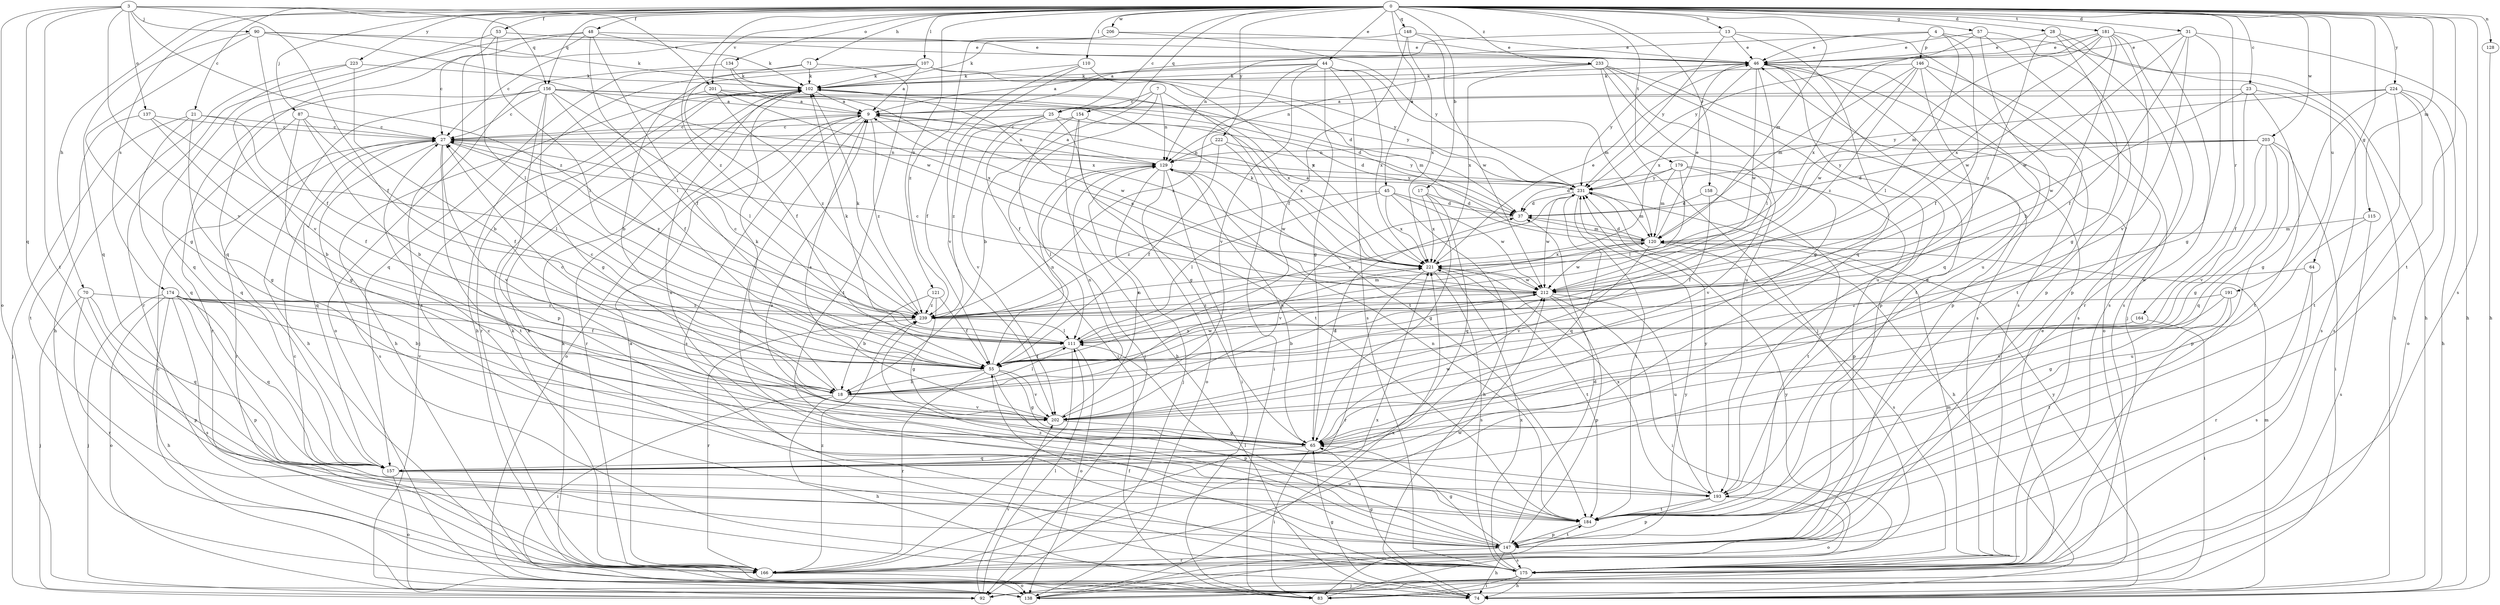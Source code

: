 strict digraph  {
0;
3;
4;
7;
9;
13;
17;
18;
21;
23;
25;
27;
28;
31;
37;
44;
45;
46;
48;
53;
55;
57;
64;
65;
70;
71;
74;
83;
87;
90;
92;
102;
107;
110;
111;
115;
120;
121;
128;
129;
134;
137;
138;
146;
147;
148;
154;
156;
157;
158;
164;
166;
174;
175;
179;
181;
184;
191;
193;
201;
202;
203;
206;
212;
221;
222;
223;
224;
231;
233;
239;
0 -> 13  [label=b];
0 -> 17  [label=b];
0 -> 21  [label=c];
0 -> 23  [label=c];
0 -> 25  [label=c];
0 -> 28  [label=d];
0 -> 31  [label=d];
0 -> 44  [label=e];
0 -> 45  [label=e];
0 -> 48  [label=f];
0 -> 53  [label=f];
0 -> 57  [label=g];
0 -> 64  [label=g];
0 -> 70  [label=h];
0 -> 71  [label=h];
0 -> 87  [label=j];
0 -> 107  [label=l];
0 -> 110  [label=l];
0 -> 111  [label=l];
0 -> 115  [label=m];
0 -> 120  [label=m];
0 -> 121  [label=n];
0 -> 128  [label=n];
0 -> 134  [label=o];
0 -> 148  [label=q];
0 -> 154  [label=q];
0 -> 156  [label=q];
0 -> 158  [label=r];
0 -> 164  [label=r];
0 -> 174  [label=s];
0 -> 175  [label=s];
0 -> 179  [label=t];
0 -> 181  [label=t];
0 -> 184  [label=t];
0 -> 191  [label=u];
0 -> 201  [label=v];
0 -> 203  [label=w];
0 -> 206  [label=w];
0 -> 222  [label=y];
0 -> 223  [label=y];
0 -> 224  [label=y];
0 -> 233  [label=z];
0 -> 239  [label=z];
3 -> 55  [label=f];
3 -> 90  [label=j];
3 -> 137  [label=o];
3 -> 138  [label=o];
3 -> 156  [label=q];
3 -> 157  [label=q];
3 -> 184  [label=t];
3 -> 201  [label=v];
3 -> 202  [label=v];
3 -> 239  [label=z];
4 -> 9  [label=a];
4 -> 46  [label=e];
4 -> 55  [label=f];
4 -> 74  [label=h];
4 -> 111  [label=l];
4 -> 146  [label=p];
7 -> 18  [label=b];
7 -> 25  [label=c];
7 -> 55  [label=f];
7 -> 129  [label=n];
7 -> 184  [label=t];
9 -> 27  [label=c];
9 -> 129  [label=n];
9 -> 138  [label=o];
9 -> 147  [label=p];
9 -> 166  [label=r];
9 -> 175  [label=s];
9 -> 239  [label=z];
13 -> 46  [label=e];
13 -> 129  [label=n];
13 -> 157  [label=q];
13 -> 175  [label=s];
13 -> 231  [label=y];
17 -> 37  [label=d];
17 -> 65  [label=g];
17 -> 157  [label=q];
17 -> 221  [label=x];
18 -> 27  [label=c];
18 -> 74  [label=h];
18 -> 83  [label=i];
18 -> 102  [label=k];
18 -> 111  [label=l];
18 -> 129  [label=n];
18 -> 202  [label=v];
18 -> 221  [label=x];
21 -> 27  [label=c];
21 -> 65  [label=g];
21 -> 92  [label=j];
21 -> 111  [label=l];
21 -> 157  [label=q];
23 -> 9  [label=a];
23 -> 55  [label=f];
23 -> 175  [label=s];
23 -> 184  [label=t];
23 -> 212  [label=w];
25 -> 27  [label=c];
25 -> 37  [label=d];
25 -> 65  [label=g];
25 -> 83  [label=i];
25 -> 202  [label=v];
25 -> 239  [label=z];
27 -> 129  [label=n];
27 -> 157  [label=q];
27 -> 166  [label=r];
27 -> 175  [label=s];
27 -> 184  [label=t];
27 -> 202  [label=v];
27 -> 231  [label=y];
27 -> 239  [label=z];
28 -> 46  [label=e];
28 -> 65  [label=g];
28 -> 74  [label=h];
28 -> 175  [label=s];
28 -> 239  [label=z];
31 -> 46  [label=e];
31 -> 55  [label=f];
31 -> 65  [label=g];
31 -> 74  [label=h];
31 -> 202  [label=v];
31 -> 212  [label=w];
37 -> 120  [label=m];
37 -> 202  [label=v];
44 -> 9  [label=a];
44 -> 65  [label=g];
44 -> 102  [label=k];
44 -> 120  [label=m];
44 -> 175  [label=s];
44 -> 202  [label=v];
44 -> 221  [label=x];
44 -> 239  [label=z];
45 -> 37  [label=d];
45 -> 74  [label=h];
45 -> 111  [label=l];
45 -> 212  [label=w];
45 -> 221  [label=x];
45 -> 239  [label=z];
46 -> 102  [label=k];
46 -> 111  [label=l];
46 -> 138  [label=o];
46 -> 147  [label=p];
46 -> 184  [label=t];
46 -> 193  [label=u];
46 -> 212  [label=w];
46 -> 221  [label=x];
46 -> 231  [label=y];
48 -> 46  [label=e];
48 -> 55  [label=f];
48 -> 102  [label=k];
48 -> 111  [label=l];
48 -> 157  [label=q];
48 -> 166  [label=r];
48 -> 175  [label=s];
53 -> 27  [label=c];
53 -> 46  [label=e];
53 -> 111  [label=l];
53 -> 202  [label=v];
55 -> 18  [label=b];
55 -> 27  [label=c];
55 -> 65  [label=g];
55 -> 129  [label=n];
55 -> 147  [label=p];
55 -> 166  [label=r];
55 -> 202  [label=v];
55 -> 212  [label=w];
57 -> 46  [label=e];
57 -> 92  [label=j];
57 -> 147  [label=p];
57 -> 193  [label=u];
57 -> 221  [label=x];
64 -> 166  [label=r];
64 -> 175  [label=s];
64 -> 212  [label=w];
65 -> 37  [label=d];
65 -> 83  [label=i];
65 -> 129  [label=n];
65 -> 157  [label=q];
65 -> 212  [label=w];
70 -> 92  [label=j];
70 -> 147  [label=p];
70 -> 157  [label=q];
70 -> 166  [label=r];
70 -> 239  [label=z];
71 -> 55  [label=f];
71 -> 102  [label=k];
71 -> 157  [label=q];
71 -> 184  [label=t];
74 -> 65  [label=g];
74 -> 102  [label=k];
74 -> 120  [label=m];
74 -> 231  [label=y];
83 -> 231  [label=y];
87 -> 18  [label=b];
87 -> 27  [label=c];
87 -> 55  [label=f];
87 -> 65  [label=g];
87 -> 157  [label=q];
90 -> 46  [label=e];
90 -> 55  [label=f];
90 -> 65  [label=g];
90 -> 102  [label=k];
90 -> 157  [label=q];
90 -> 212  [label=w];
92 -> 111  [label=l];
92 -> 202  [label=v];
102 -> 9  [label=a];
102 -> 92  [label=j];
102 -> 166  [label=r];
102 -> 193  [label=u];
102 -> 212  [label=w];
102 -> 221  [label=x];
107 -> 9  [label=a];
107 -> 18  [label=b];
107 -> 37  [label=d];
107 -> 74  [label=h];
107 -> 102  [label=k];
107 -> 231  [label=y];
110 -> 55  [label=f];
110 -> 102  [label=k];
110 -> 202  [label=v];
110 -> 221  [label=x];
111 -> 55  [label=f];
111 -> 102  [label=k];
111 -> 138  [label=o];
111 -> 166  [label=r];
111 -> 231  [label=y];
115 -> 120  [label=m];
115 -> 175  [label=s];
115 -> 193  [label=u];
120 -> 9  [label=a];
120 -> 37  [label=d];
120 -> 46  [label=e];
120 -> 175  [label=s];
120 -> 202  [label=v];
120 -> 212  [label=w];
120 -> 221  [label=x];
121 -> 18  [label=b];
121 -> 55  [label=f];
121 -> 65  [label=g];
121 -> 239  [label=z];
128 -> 74  [label=h];
129 -> 9  [label=a];
129 -> 83  [label=i];
129 -> 92  [label=j];
129 -> 111  [label=l];
129 -> 138  [label=o];
129 -> 212  [label=w];
129 -> 231  [label=y];
134 -> 102  [label=k];
134 -> 138  [label=o];
134 -> 221  [label=x];
137 -> 18  [label=b];
137 -> 27  [label=c];
137 -> 55  [label=f];
137 -> 184  [label=t];
138 -> 27  [label=c];
138 -> 46  [label=e];
138 -> 221  [label=x];
138 -> 231  [label=y];
146 -> 102  [label=k];
146 -> 120  [label=m];
146 -> 157  [label=q];
146 -> 175  [label=s];
146 -> 184  [label=t];
146 -> 212  [label=w];
146 -> 239  [label=z];
147 -> 37  [label=d];
147 -> 65  [label=g];
147 -> 74  [label=h];
147 -> 111  [label=l];
147 -> 166  [label=r];
147 -> 175  [label=s];
147 -> 184  [label=t];
147 -> 239  [label=z];
148 -> 46  [label=e];
148 -> 55  [label=f];
148 -> 102  [label=k];
148 -> 212  [label=w];
148 -> 221  [label=x];
154 -> 27  [label=c];
154 -> 74  [label=h];
154 -> 92  [label=j];
154 -> 184  [label=t];
154 -> 221  [label=x];
156 -> 9  [label=a];
156 -> 27  [label=c];
156 -> 37  [label=d];
156 -> 55  [label=f];
156 -> 65  [label=g];
156 -> 74  [label=h];
156 -> 111  [label=l];
156 -> 147  [label=p];
156 -> 166  [label=r];
156 -> 231  [label=y];
157 -> 138  [label=o];
157 -> 193  [label=u];
158 -> 37  [label=d];
158 -> 55  [label=f];
158 -> 184  [label=t];
164 -> 83  [label=i];
164 -> 111  [label=l];
166 -> 9  [label=a];
166 -> 27  [label=c];
166 -> 102  [label=k];
166 -> 138  [label=o];
166 -> 212  [label=w];
166 -> 221  [label=x];
166 -> 239  [label=z];
174 -> 18  [label=b];
174 -> 55  [label=f];
174 -> 74  [label=h];
174 -> 92  [label=j];
174 -> 138  [label=o];
174 -> 147  [label=p];
174 -> 157  [label=q];
174 -> 175  [label=s];
174 -> 202  [label=v];
174 -> 239  [label=z];
175 -> 55  [label=f];
175 -> 65  [label=g];
175 -> 74  [label=h];
175 -> 83  [label=i];
175 -> 92  [label=j];
175 -> 102  [label=k];
175 -> 120  [label=m];
175 -> 221  [label=x];
179 -> 37  [label=d];
179 -> 111  [label=l];
179 -> 120  [label=m];
179 -> 147  [label=p];
179 -> 202  [label=v];
179 -> 231  [label=y];
181 -> 18  [label=b];
181 -> 46  [label=e];
181 -> 120  [label=m];
181 -> 147  [label=p];
181 -> 166  [label=r];
181 -> 175  [label=s];
181 -> 212  [label=w];
181 -> 221  [label=x];
181 -> 231  [label=y];
184 -> 27  [label=c];
184 -> 129  [label=n];
184 -> 147  [label=p];
191 -> 65  [label=g];
191 -> 184  [label=t];
191 -> 202  [label=v];
191 -> 239  [label=z];
193 -> 9  [label=a];
193 -> 46  [label=e];
193 -> 138  [label=o];
193 -> 147  [label=p];
193 -> 184  [label=t];
193 -> 221  [label=x];
193 -> 231  [label=y];
201 -> 9  [label=a];
201 -> 74  [label=h];
201 -> 120  [label=m];
201 -> 221  [label=x];
201 -> 239  [label=z];
202 -> 9  [label=a];
202 -> 65  [label=g];
202 -> 129  [label=n];
203 -> 37  [label=d];
203 -> 65  [label=g];
203 -> 83  [label=i];
203 -> 129  [label=n];
203 -> 147  [label=p];
203 -> 157  [label=q];
203 -> 202  [label=v];
203 -> 231  [label=y];
206 -> 27  [label=c];
206 -> 46  [label=e];
206 -> 231  [label=y];
206 -> 239  [label=z];
212 -> 9  [label=a];
212 -> 18  [label=b];
212 -> 27  [label=c];
212 -> 83  [label=i];
212 -> 147  [label=p];
212 -> 193  [label=u];
212 -> 239  [label=z];
221 -> 46  [label=e];
221 -> 102  [label=k];
221 -> 166  [label=r];
221 -> 175  [label=s];
221 -> 184  [label=t];
221 -> 212  [label=w];
222 -> 55  [label=f];
222 -> 83  [label=i];
222 -> 129  [label=n];
222 -> 231  [label=y];
223 -> 18  [label=b];
223 -> 74  [label=h];
223 -> 102  [label=k];
223 -> 157  [label=q];
224 -> 9  [label=a];
224 -> 65  [label=g];
224 -> 74  [label=h];
224 -> 138  [label=o];
224 -> 175  [label=s];
224 -> 184  [label=t];
224 -> 231  [label=y];
231 -> 37  [label=d];
231 -> 74  [label=h];
231 -> 120  [label=m];
231 -> 157  [label=q];
231 -> 184  [label=t];
231 -> 212  [label=w];
233 -> 65  [label=g];
233 -> 92  [label=j];
233 -> 102  [label=k];
233 -> 129  [label=n];
233 -> 147  [label=p];
233 -> 175  [label=s];
233 -> 193  [label=u];
233 -> 221  [label=x];
239 -> 27  [label=c];
239 -> 102  [label=k];
239 -> 111  [label=l];
239 -> 120  [label=m];
239 -> 166  [label=r];
239 -> 221  [label=x];
}
